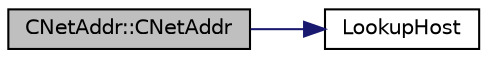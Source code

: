 digraph "CNetAddr::CNetAddr"
{
  edge [fontname="Helvetica",fontsize="10",labelfontname="Helvetica",labelfontsize="10"];
  node [fontname="Helvetica",fontsize="10",shape=record];
  rankdir="LR";
  Node7 [label="CNetAddr::CNetAddr",height=0.2,width=0.4,color="black", fillcolor="grey75", style="filled", fontcolor="black"];
  Node7 -> Node8 [color="midnightblue",fontsize="10",style="solid",fontname="Helvetica"];
  Node8 [label="LookupHost",height=0.2,width=0.4,color="black", fillcolor="white", style="filled",URL="$d0/d0e/netbase_8cpp.html#a3cdc8ba9f8d72752ff5cdd1e7407cdef"];
}
